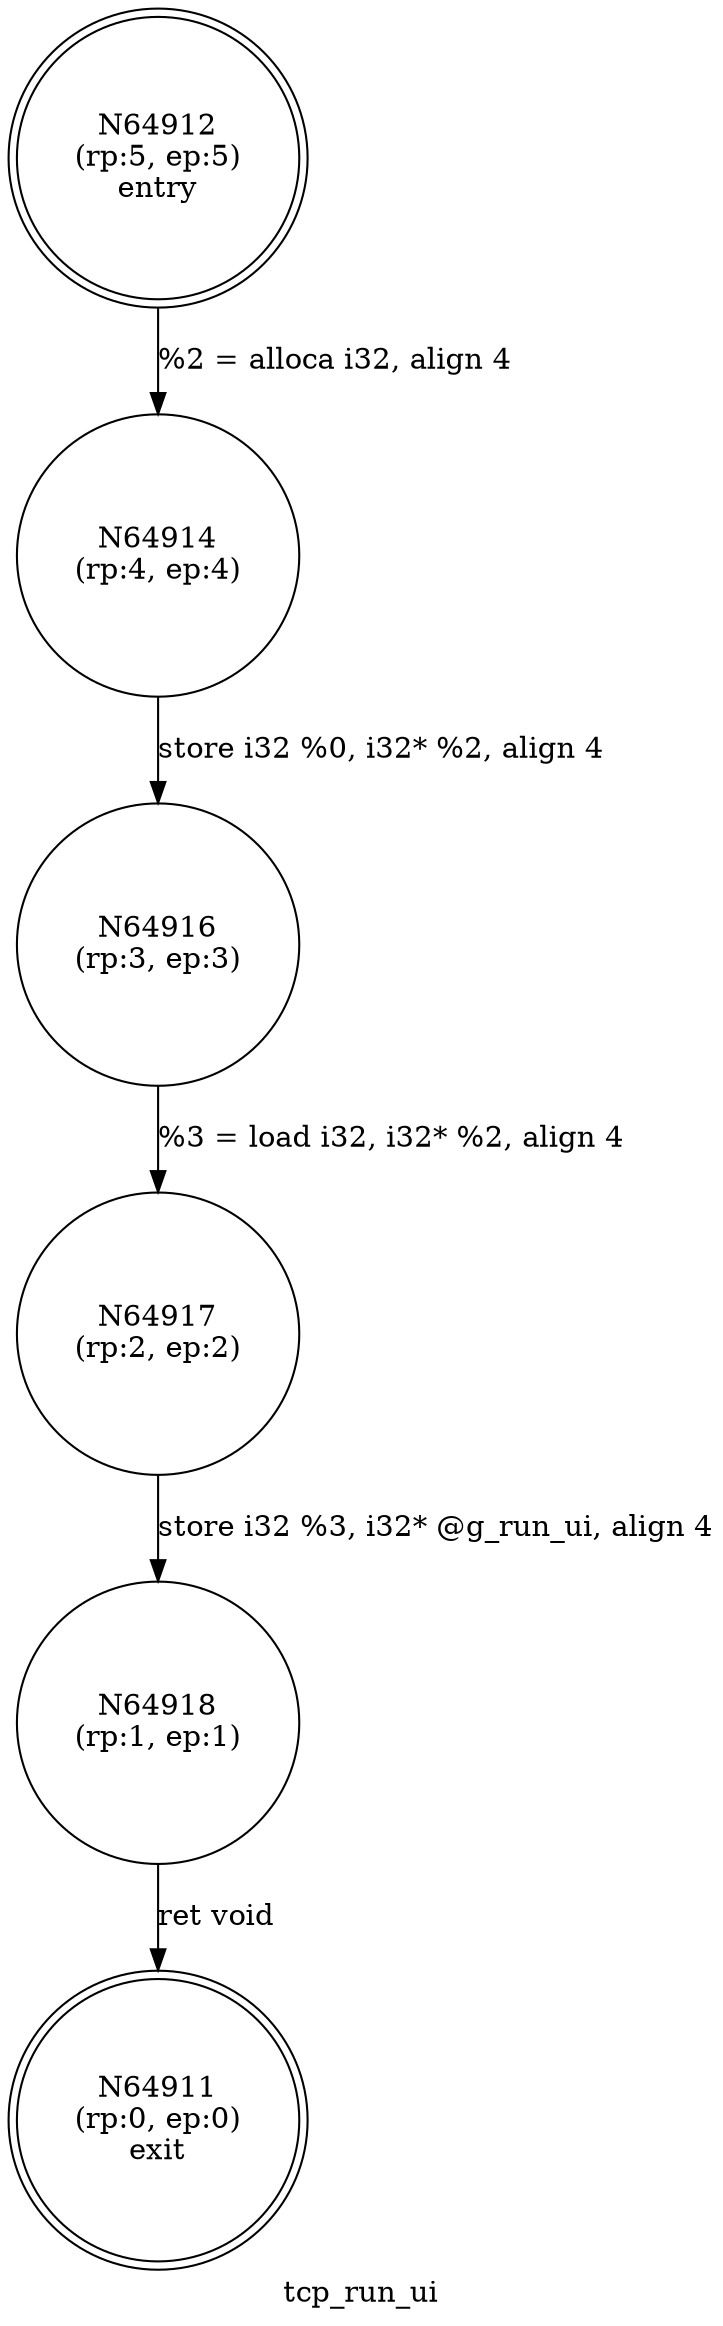 digraph tcp_run_ui {
label="tcp_run_ui"
64911 [label="N64911\n(rp:0, ep:0)\nexit", shape="doublecircle"]
64912 [label="N64912\n(rp:5, ep:5)\nentry", shape="doublecircle"]
64912 -> 64914 [label="%2 = alloca i32, align 4"]
64914 [label="N64914\n(rp:4, ep:4)", shape="circle"]
64914 -> 64916 [label="store i32 %0, i32* %2, align 4"]
64916 [label="N64916\n(rp:3, ep:3)", shape="circle"]
64916 -> 64917 [label="%3 = load i32, i32* %2, align 4"]
64917 [label="N64917\n(rp:2, ep:2)", shape="circle"]
64917 -> 64918 [label="store i32 %3, i32* @g_run_ui, align 4"]
64918 [label="N64918\n(rp:1, ep:1)", shape="circle"]
64918 -> 64911 [label="ret void"]
}
